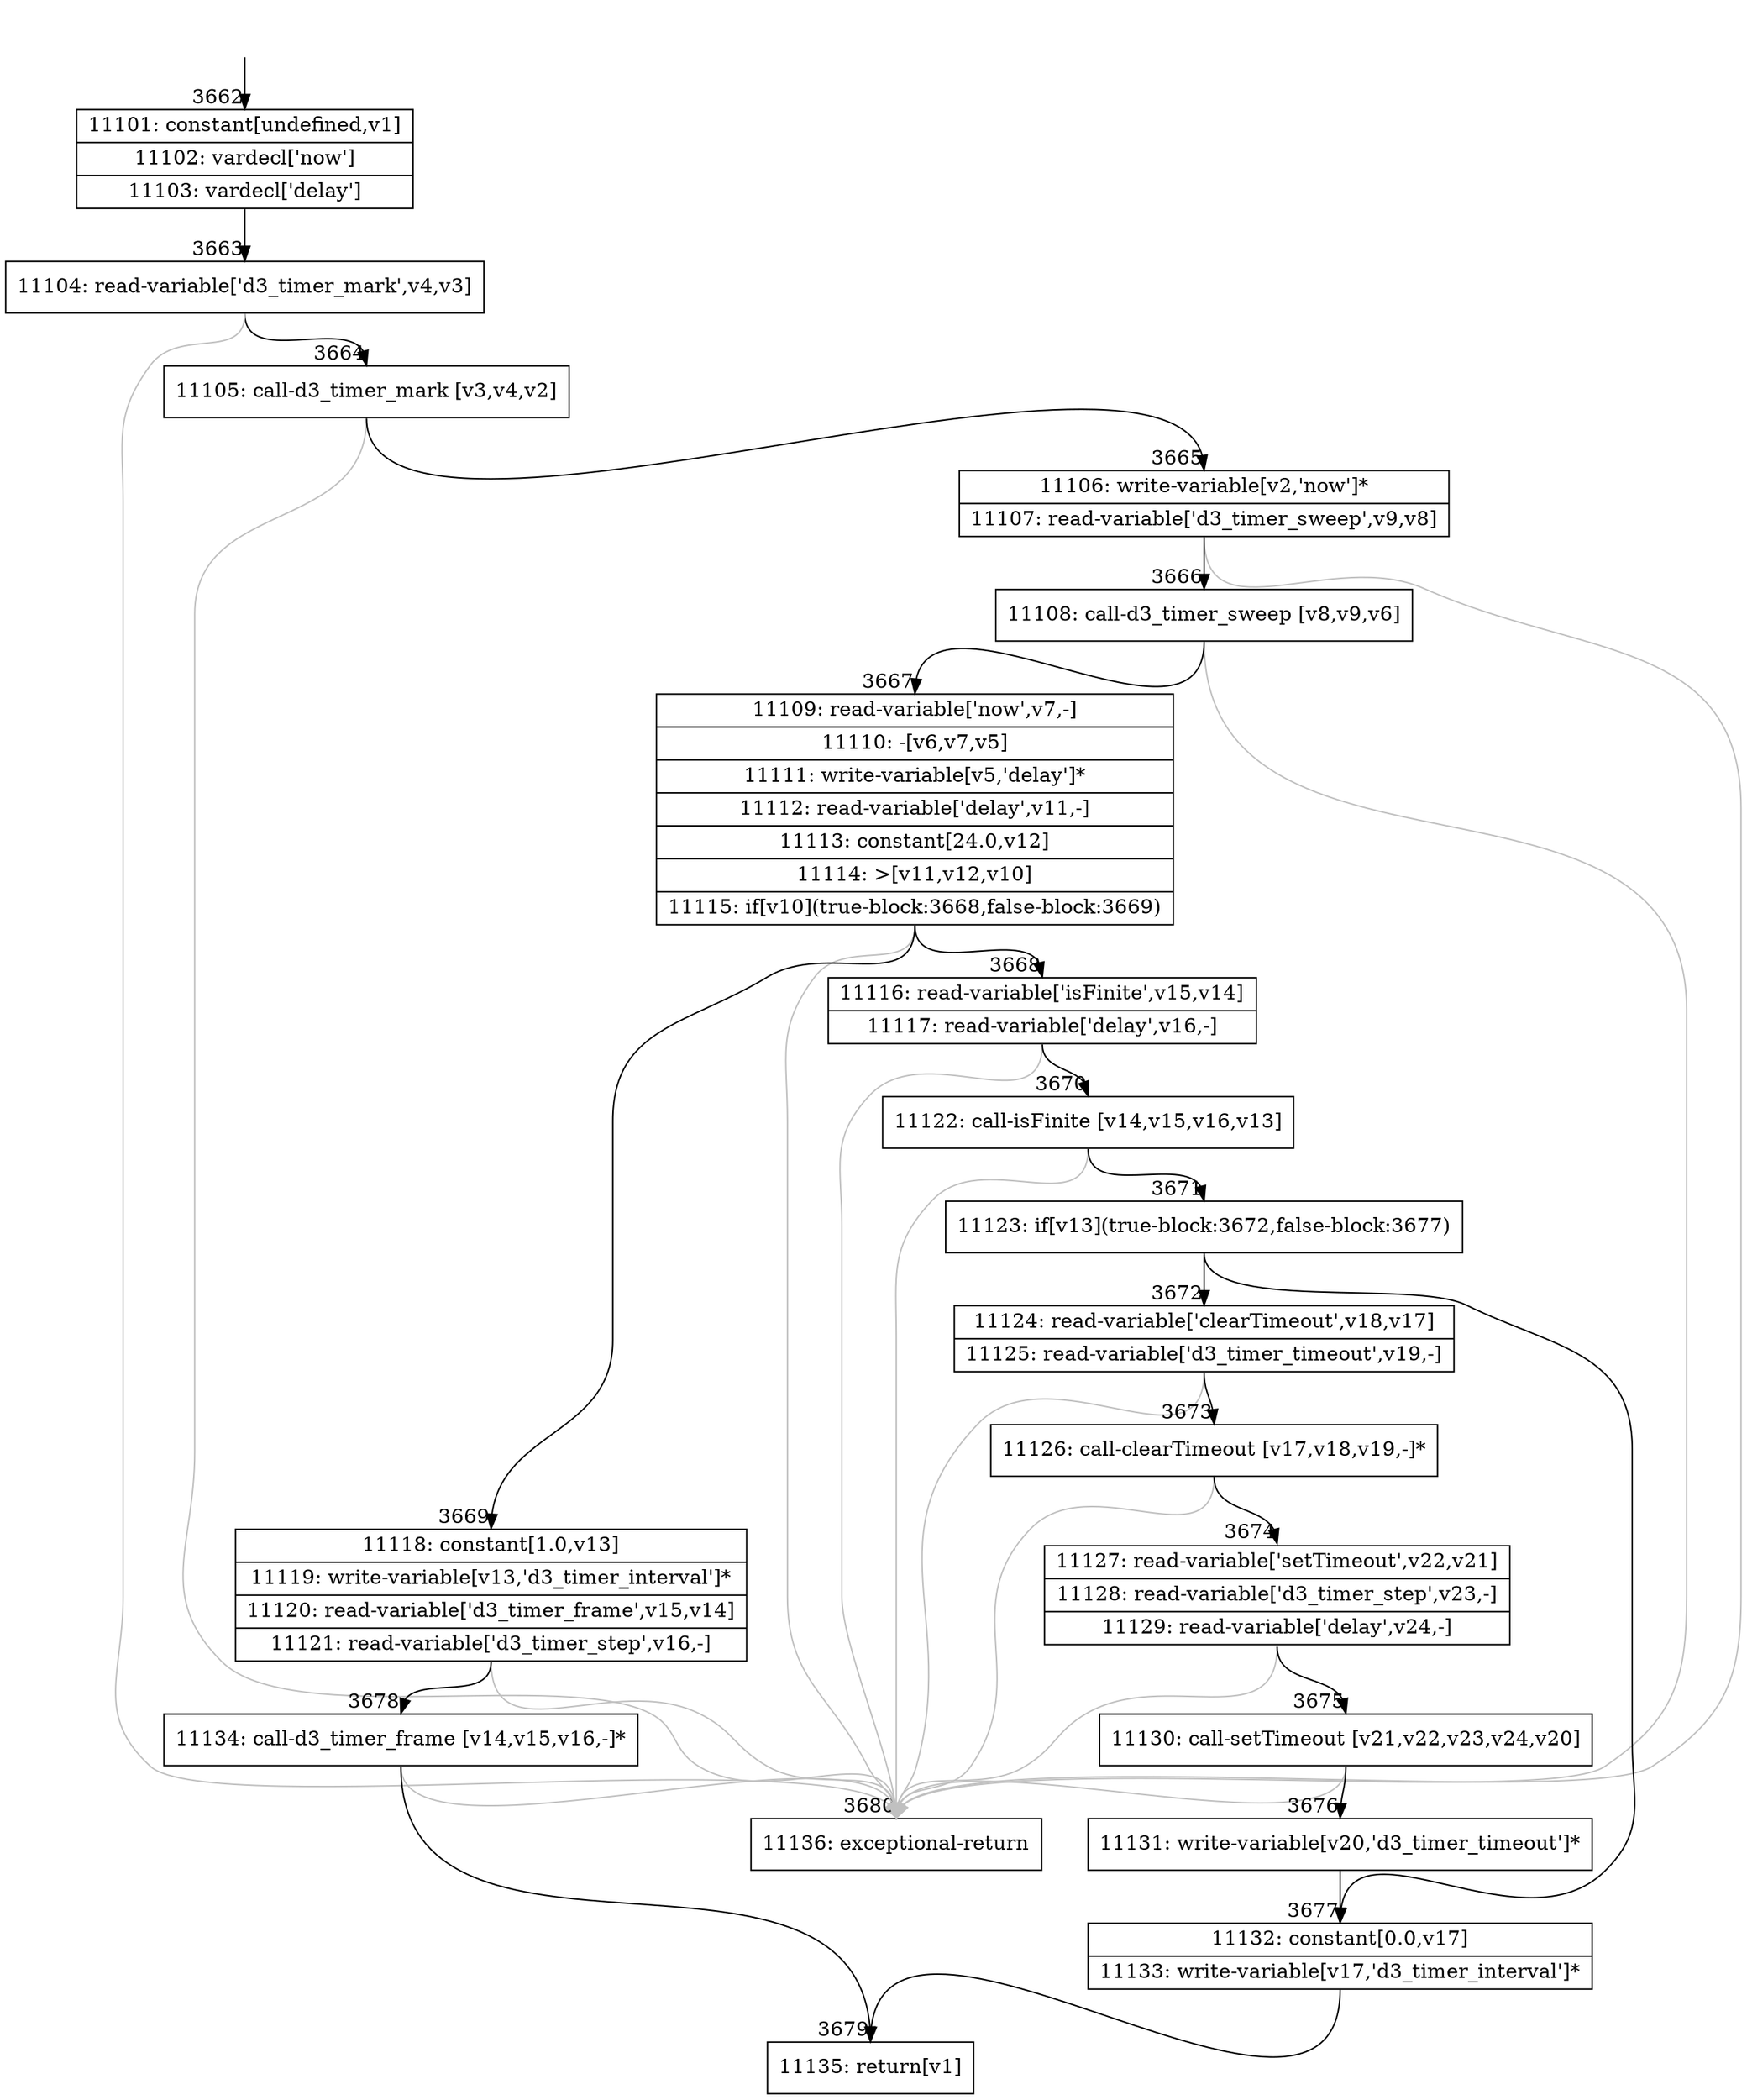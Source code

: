 digraph {
rankdir="TD"
BB_entry337[shape=none,label=""];
BB_entry337 -> BB3662 [tailport=s, headport=n, headlabel="    3662"]
BB3662 [shape=record label="{11101: constant[undefined,v1]|11102: vardecl['now']|11103: vardecl['delay']}" ] 
BB3662 -> BB3663 [tailport=s, headport=n, headlabel="      3663"]
BB3663 [shape=record label="{11104: read-variable['d3_timer_mark',v4,v3]}" ] 
BB3663 -> BB3664 [tailport=s, headport=n, headlabel="      3664"]
BB3663 -> BB3680 [tailport=s, headport=n, color=gray, headlabel="      3680"]
BB3664 [shape=record label="{11105: call-d3_timer_mark [v3,v4,v2]}" ] 
BB3664 -> BB3665 [tailport=s, headport=n, headlabel="      3665"]
BB3664 -> BB3680 [tailport=s, headport=n, color=gray]
BB3665 [shape=record label="{11106: write-variable[v2,'now']*|11107: read-variable['d3_timer_sweep',v9,v8]}" ] 
BB3665 -> BB3666 [tailport=s, headport=n, headlabel="      3666"]
BB3665 -> BB3680 [tailport=s, headport=n, color=gray]
BB3666 [shape=record label="{11108: call-d3_timer_sweep [v8,v9,v6]}" ] 
BB3666 -> BB3667 [tailport=s, headport=n, headlabel="      3667"]
BB3666 -> BB3680 [tailport=s, headport=n, color=gray]
BB3667 [shape=record label="{11109: read-variable['now',v7,-]|11110: -[v6,v7,v5]|11111: write-variable[v5,'delay']*|11112: read-variable['delay',v11,-]|11113: constant[24.0,v12]|11114: \>[v11,v12,v10]|11115: if[v10](true-block:3668,false-block:3669)}" ] 
BB3667 -> BB3668 [tailport=s, headport=n, headlabel="      3668"]
BB3667 -> BB3669 [tailport=s, headport=n, headlabel="      3669"]
BB3667 -> BB3680 [tailport=s, headport=n, color=gray]
BB3668 [shape=record label="{11116: read-variable['isFinite',v15,v14]|11117: read-variable['delay',v16,-]}" ] 
BB3668 -> BB3670 [tailport=s, headport=n, headlabel="      3670"]
BB3668 -> BB3680 [tailport=s, headport=n, color=gray]
BB3669 [shape=record label="{11118: constant[1.0,v13]|11119: write-variable[v13,'d3_timer_interval']*|11120: read-variable['d3_timer_frame',v15,v14]|11121: read-variable['d3_timer_step',v16,-]}" ] 
BB3669 -> BB3678 [tailport=s, headport=n, headlabel="      3678"]
BB3669 -> BB3680 [tailport=s, headport=n, color=gray]
BB3670 [shape=record label="{11122: call-isFinite [v14,v15,v16,v13]}" ] 
BB3670 -> BB3671 [tailport=s, headport=n, headlabel="      3671"]
BB3670 -> BB3680 [tailport=s, headport=n, color=gray]
BB3671 [shape=record label="{11123: if[v13](true-block:3672,false-block:3677)}" ] 
BB3671 -> BB3672 [tailport=s, headport=n, headlabel="      3672"]
BB3671 -> BB3677 [tailport=s, headport=n, headlabel="      3677"]
BB3672 [shape=record label="{11124: read-variable['clearTimeout',v18,v17]|11125: read-variable['d3_timer_timeout',v19,-]}" ] 
BB3672 -> BB3673 [tailport=s, headport=n, headlabel="      3673"]
BB3672 -> BB3680 [tailport=s, headport=n, color=gray]
BB3673 [shape=record label="{11126: call-clearTimeout [v17,v18,v19,-]*}" ] 
BB3673 -> BB3674 [tailport=s, headport=n, headlabel="      3674"]
BB3673 -> BB3680 [tailport=s, headport=n, color=gray]
BB3674 [shape=record label="{11127: read-variable['setTimeout',v22,v21]|11128: read-variable['d3_timer_step',v23,-]|11129: read-variable['delay',v24,-]}" ] 
BB3674 -> BB3675 [tailport=s, headport=n, headlabel="      3675"]
BB3674 -> BB3680 [tailport=s, headport=n, color=gray]
BB3675 [shape=record label="{11130: call-setTimeout [v21,v22,v23,v24,v20]}" ] 
BB3675 -> BB3676 [tailport=s, headport=n, headlabel="      3676"]
BB3675 -> BB3680 [tailport=s, headport=n, color=gray]
BB3676 [shape=record label="{11131: write-variable[v20,'d3_timer_timeout']*}" ] 
BB3676 -> BB3677 [tailport=s, headport=n]
BB3677 [shape=record label="{11132: constant[0.0,v17]|11133: write-variable[v17,'d3_timer_interval']*}" ] 
BB3677 -> BB3679 [tailport=s, headport=n, headlabel="      3679"]
BB3678 [shape=record label="{11134: call-d3_timer_frame [v14,v15,v16,-]*}" ] 
BB3678 -> BB3679 [tailport=s, headport=n]
BB3678 -> BB3680 [tailport=s, headport=n, color=gray]
BB3679 [shape=record label="{11135: return[v1]}" ] 
BB3680 [shape=record label="{11136: exceptional-return}" ] 
//#$~ 2149
}
